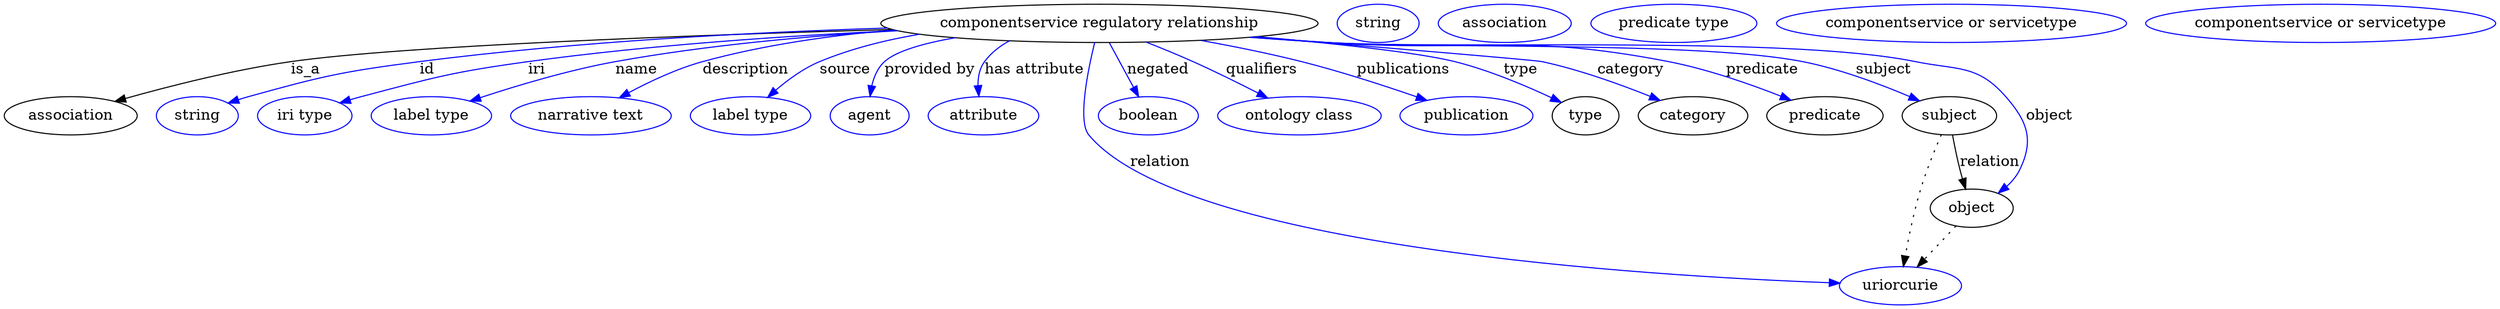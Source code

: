digraph {
	graph [bb="0,0,2339.8,283"];
	node [label="\N"];
	"componentservice regulatory relationship"	[height=0.5,
		label="componentservice regulatory relationship",
		pos="1029.4,265",
		width=5.705];
	association	[height=0.5,
		pos="62.394,178",
		width=1.7332];
	"componentservice regulatory relationship" -> association	[label=is_a,
		lp="283.39,221.5",
		pos="e,103.96,191.52 834.38,259.25 646,253.9 374.25,243.94 269.39,229 215.52,221.32 155.16,205.94 113.59,194.26"];
	id	[color=blue,
		height=0.5,
		label=string,
		pos="181.39,178",
		width=1.0652];
	"componentservice regulatory relationship" -> id	[color=blue,
		label=id,
		lp="397.39,221.5",
		pos="e,210.38,189.99 830.1,260.63 703.69,256.64 536.95,247.93 390.39,229 317.95,219.64 299.77,215.57 229.39,196 226.29,195.14 223.09,\
194.17 219.89,193.15",
		style=solid];
	iri	[color=blue,
		height=0.5,
		label="iri type",
		pos="282.39,178",
		width=1.2277];
	"componentservice regulatory relationship" -> iri	[color=blue,
		label=iri,
		lp="500.39,221.5",
		pos="e,315.32,190.14 839.24,258.19 736.23,253.39 606.94,244.69 492.39,229 421.75,219.32 404.32,214.25 335.39,196 332.02,195.11 328.55,\
194.13 325.07,193.11",
		style=solid];
	name	[color=blue,
		height=0.5,
		label="label type",
		pos="401.39,178",
		width=1.5707];
	"componentservice regulatory relationship" -> name	[color=blue,
		label=name,
		lp="594.39,221.5",
		pos="e,437.66,191.84 839.57,258.08 757.53,253.28 660.73,244.63 574.39,229 530.57,221.07 481.96,206.48 447.45,195.11",
		style=solid];
	description	[color=blue,
		height=0.5,
		label="narrative text",
		pos="551.39,178",
		width=2.0943];
	"componentservice regulatory relationship" -> description	[color=blue,
		label=description,
		lp="696.89,221.5",
		pos="e,578.01,194.9 836.35,258.81 777.78,253.8 713.77,244.82 656.39,229 632.2,222.33 606.74,210.35 586.95,199.78",
		style=solid];
	source	[color=blue,
		height=0.5,
		label="label type",
		pos="701.39,178",
		width=1.5707];
	"componentservice regulatory relationship" -> source	[color=blue,
		label=source,
		lp="790.39,221.5",
		pos="e,717.48,195.3 860.04,254.73 828.14,249.31 795.64,241.16 766.39,229 751.23,222.69 736.53,211.92 724.96,201.98",
		style=solid];
	"provided by"	[color=blue,
		height=0.5,
		label=agent,
		pos="813.39,178",
		width=1.0291];
	"componentservice regulatory relationship" -> "provided by"	[color=blue,
		label="provided by",
		lp="869.89,221.5",
		pos="e,813.74,196.24 893.65,251.45 864.2,246.28 838.52,239.05 827.39,229 820.93,223.16 817.35,214.6 815.4,206.2",
		style=solid];
	"has attribute"	[color=blue,
		height=0.5,
		label=attribute,
		pos="920.39,178",
		width=1.4443];
	"componentservice regulatory relationship" -> "has attribute"	[color=blue,
		label="has attribute",
		lp="968.39,221.5",
		pos="e,916.06,196.35 944.85,248.56 935.74,243.68 927.56,237.31 921.39,229 916.64,222.6 915.17,214.36 915.24,206.43",
		style=solid];
	relation	[color=blue,
		height=0.5,
		label=uriorcurie,
		pos="1781.4,18",
		width=1.5887];
	"componentservice regulatory relationship" -> relation	[color=blue,
		label=relation,
		lp="1086.4,134.5",
		pos="e,1724.6,20.523 1024.9,246.99 1018.6,220.94 1008.7,172.83 1019.4,160 1107.8,53.704 1545.5,27.202 1714.6,20.885",
		style=solid];
	negated	[color=blue,
		height=0.5,
		label=boolean,
		pos="1075.4,178",
		width=1.2999];
	"componentservice regulatory relationship" -> negated	[color=blue,
		label=negated,
		lp="1084.4,221.5",
		pos="e,1066.3,195.89 1038.7,246.8 1045.2,234.74 1054.1,218.4 1061.4,204.79",
		style=solid];
	qualifiers	[color=blue,
		height=0.5,
		label="ontology class",
		pos="1216.4,178",
		width=2.1304];
	"componentservice regulatory relationship" -> qualifiers	[color=blue,
		label=qualifiers,
		lp="1181.9,221.5",
		pos="e,1186.8,194.8 1073.6,247.32 1087.7,241.75 1103.3,235.35 1117.4,229 1137.6,219.91 1159.6,208.9 1177.7,199.53",
		style=solid];
	publications	[color=blue,
		height=0.5,
		label=publication,
		pos="1373.4,178",
		width=1.7332];
	"componentservice regulatory relationship" -> publications	[color=blue,
		label=publications,
		lp="1315.4,221.5",
		pos="e,1336.5,192.51 1124.6,248.99 1155.1,243.52 1188.8,236.74 1219.4,229 1256,219.72 1296.7,206.4 1327,195.84",
		style=solid];
	type	[height=0.5,
		pos="1485.4,178",
		width=0.86659];
	"componentservice regulatory relationship" -> type	[color=blue,
		label=type,
		lp="1424.4,221.5",
		pos="e,1462.7,190.63 1178,252.54 1250.2,246.14 1328.6,237.72 1363.4,229 1395.1,221.04 1429.5,206.37 1453.6,194.97",
		style=solid];
	category	[height=0.5,
		pos="1586.4,178",
		width=1.4263];
	"componentservice regulatory relationship" -> category	[color=blue,
		label=category,
		lp="1527.9,221.5",
		pos="e,1555.5,192.47 1174.2,252.22 1291.2,242.63 1437.6,230.45 1444.4,229 1479.6,221.45 1518,207.54 1546,196.31",
		style=solid];
	predicate	[height=0.5,
		pos="1710.4,178",
		width=1.5165];
	"componentservice regulatory relationship" -> predicate	[color=blue,
		label=predicate,
		lp="1651.4,221.5",
		pos="e,1678.4,192.71 1173.6,252.14 1197.3,250.33 1221.5,248.55 1244.4,247 1386.1,237.4 1424,256.11 1563.4,229 1600,221.88 1640,207.85 \
1669,196.46",
		style=solid];
	subject	[height=0.5,
		pos="1827.4,178",
		width=1.2277];
	"componentservice regulatory relationship" -> subject	[color=blue,
		label=subject,
		lp="1765.4,221.5",
		pos="e,1799.3,192.07 1171.6,251.98 1195.9,250.15 1220.8,248.41 1244.4,247 1343.2,241.1 1592.3,248.08 1689.4,229 1724.5,222.11 1762.5,\
207.76 1789.8,196.19",
		style=solid];
	object	[height=0.5,
		pos="1848.4,91",
		width=1.0832];
	"componentservice regulatory relationship" -> object	[color=blue,
		label=object,
		lp="1921.4,178",
		pos="e,1873.3,105.25 1170.4,251.91 1195.1,250.07 1220.5,248.34 1244.4,247 1366.7,240.17 1675.4,253.52 1795.4,229 1835.1,220.89 1853.7,\
226.51 1880.4,196 1900.9,172.51 1907.1,155.03 1893.4,127 1890.5,121.17 1886.2,116.02 1881.3,111.6",
		style=solid];
	association_type	[color=blue,
		height=0.5,
		label=string,
		pos="1291.4,265",
		width=1.0652];
	association_category	[color=blue,
		height=0.5,
		label=association,
		pos="1410.4,265",
		width=1.7332];
	"componentservice regulatory relationship_predicate"	[color=blue,
		height=0.5,
		label="predicate type",
		pos="1568.4,265",
		width=2.1665];
	subject -> relation	[pos="e,1784.1,36.136 1819.8,160.24 1813.9,146.64 1805.8,126.88 1800.4,109 1794.1,88.265 1789.2,64.241 1785.9,46.231",
		style=dotted];
	subject -> object	[label=relation,
		lp="1865.4,134.5",
		pos="e,1842.7,108.98 1830.4,159.77 1832.2,150.09 1834.6,137.8 1837.4,127 1838.1,124.32 1838.9,121.53 1839.7,118.76"];
	"componentservice regulatory relationship_subject"	[color=blue,
		height=0.5,
		label="componentservice or servicetype",
		pos="1828.4,265",
		width=4.5677];
	object -> relation	[pos="e,1797.2,35.702 1833.5,74.243 1824.9,65.127 1813.9,53.465 1804.2,43.208",
		style=dotted];
	"componentservice regulatory relationship_object"	[color=blue,
		height=0.5,
		label="componentservice or servicetype",
		pos="2175.4,265",
		width=4.5677];
}
